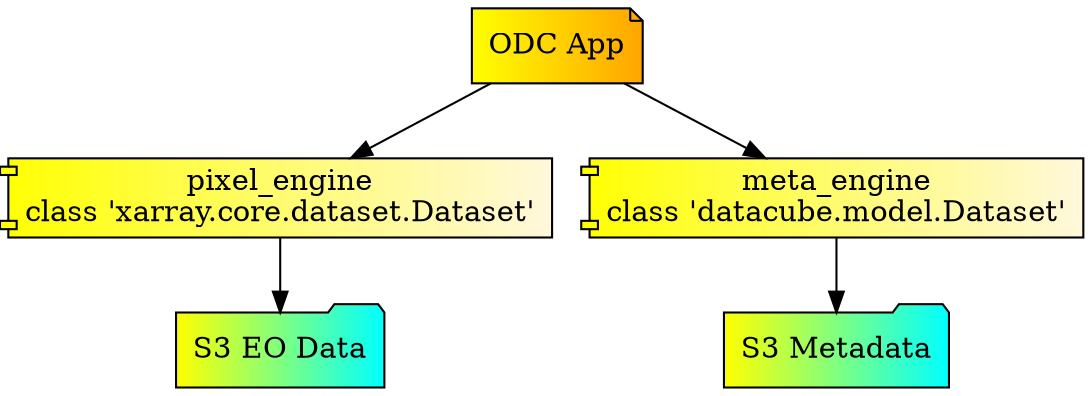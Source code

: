 digraph G {

node [style=filled, fillcolor="yellow:orange",shape=note]
n0[label="ODC App"]
node [style=filled, fillcolor="yellow:cornsilk",shape=component]
n1[label="pixel_engine\nclass 'xarray.core.dataset.Dataset'"]
n2[label="meta_engine\nclass 'datacube.model.Dataset'"]
node [style=filled, fillcolor="yellow:cyan",shape=folder]
n3[label="S3 EO Data"]
n4[label="S3 Metadata"]

n0->n1
n0->n2

n1->n3
n2->n4


}
